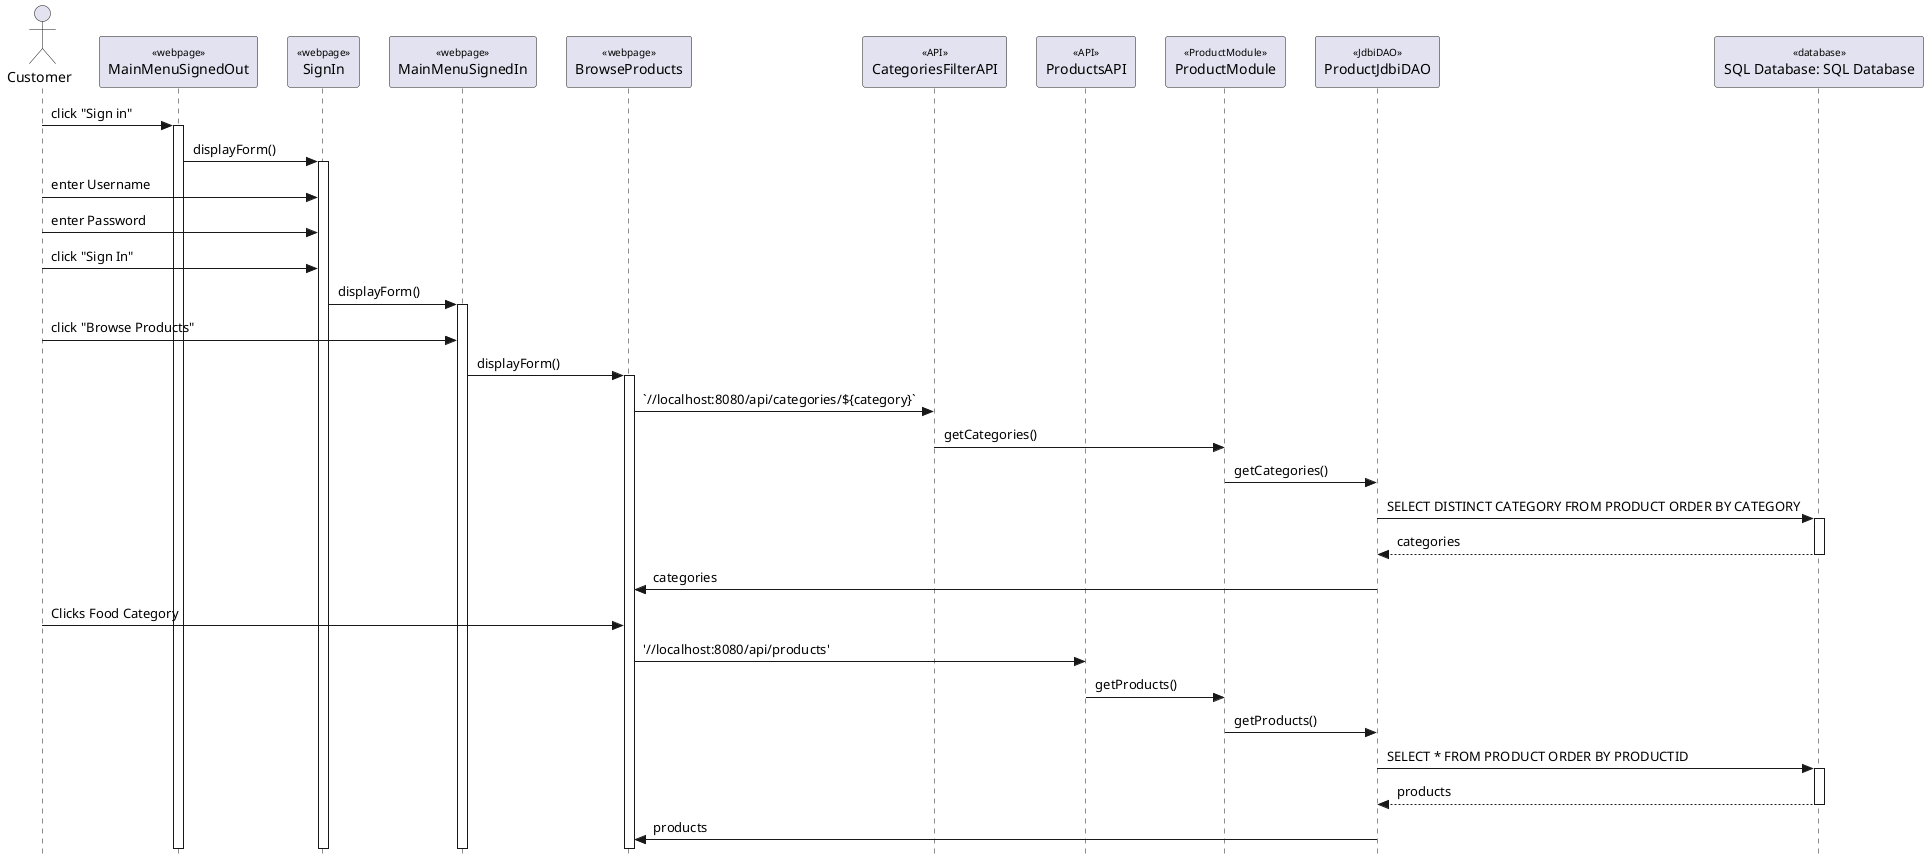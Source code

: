 @startuml

' === Style Tweaks ===

skinparam {
  Style StrictUML
  RoundCorner 5
  ParticipantPadding 10
  Padding 2
  SequenceStereotype {
    Font {
      Size 10
      Style plain
    }
  }
}

' === Actors / Participants

actor "Customer" as customer
participant "MainMenuSignedOut" as out <<webpage>>
participant "SignIn" as sign <<webpage>>
participant "MainMenuSignedIn" as in <<webpage>>
participant "BrowseProducts" as products <<webpage>>
participant "CategoriesFilterAPI"  as capi <<API>>
participant "ProductsAPI" as papi <<API>>
participant "ProductModule" as module <<ProductModule>>
participant "ProductJdbiDAO" as J <<JdbiDAO>>
participant "SQL Database: SQL Database" as database <<database>>


' === Messages ===
customer -> out : click "Sign in"
out++

out -> sign : displayForm()
sign++

customer -> sign : enter Username

customer -> sign : enter Password 

customer -> sign : click "Sign In"

sign -> in : displayForm()
in++

customer -> in : click "Browse Products"

in -> products : displayForm()
products++

products -> capi : `//localhost:8080/api/categories/${category}`
capi -> module : getCategories()
module -> J : getCategories()
J -> database++ : SELECT DISTINCT CATEGORY FROM PRODUCT ORDER BY CATEGORY
return categories

J->products : categories

customer -> products : Clicks Food Category

products -> papi : '//localhost:8080/api/products'
papi -> module : getProducts()
module -> J : getProducts()
J -> database++ : SELECT * FROM PRODUCT ORDER BY PRODUCTID
return products

J -> products : products
@enduml